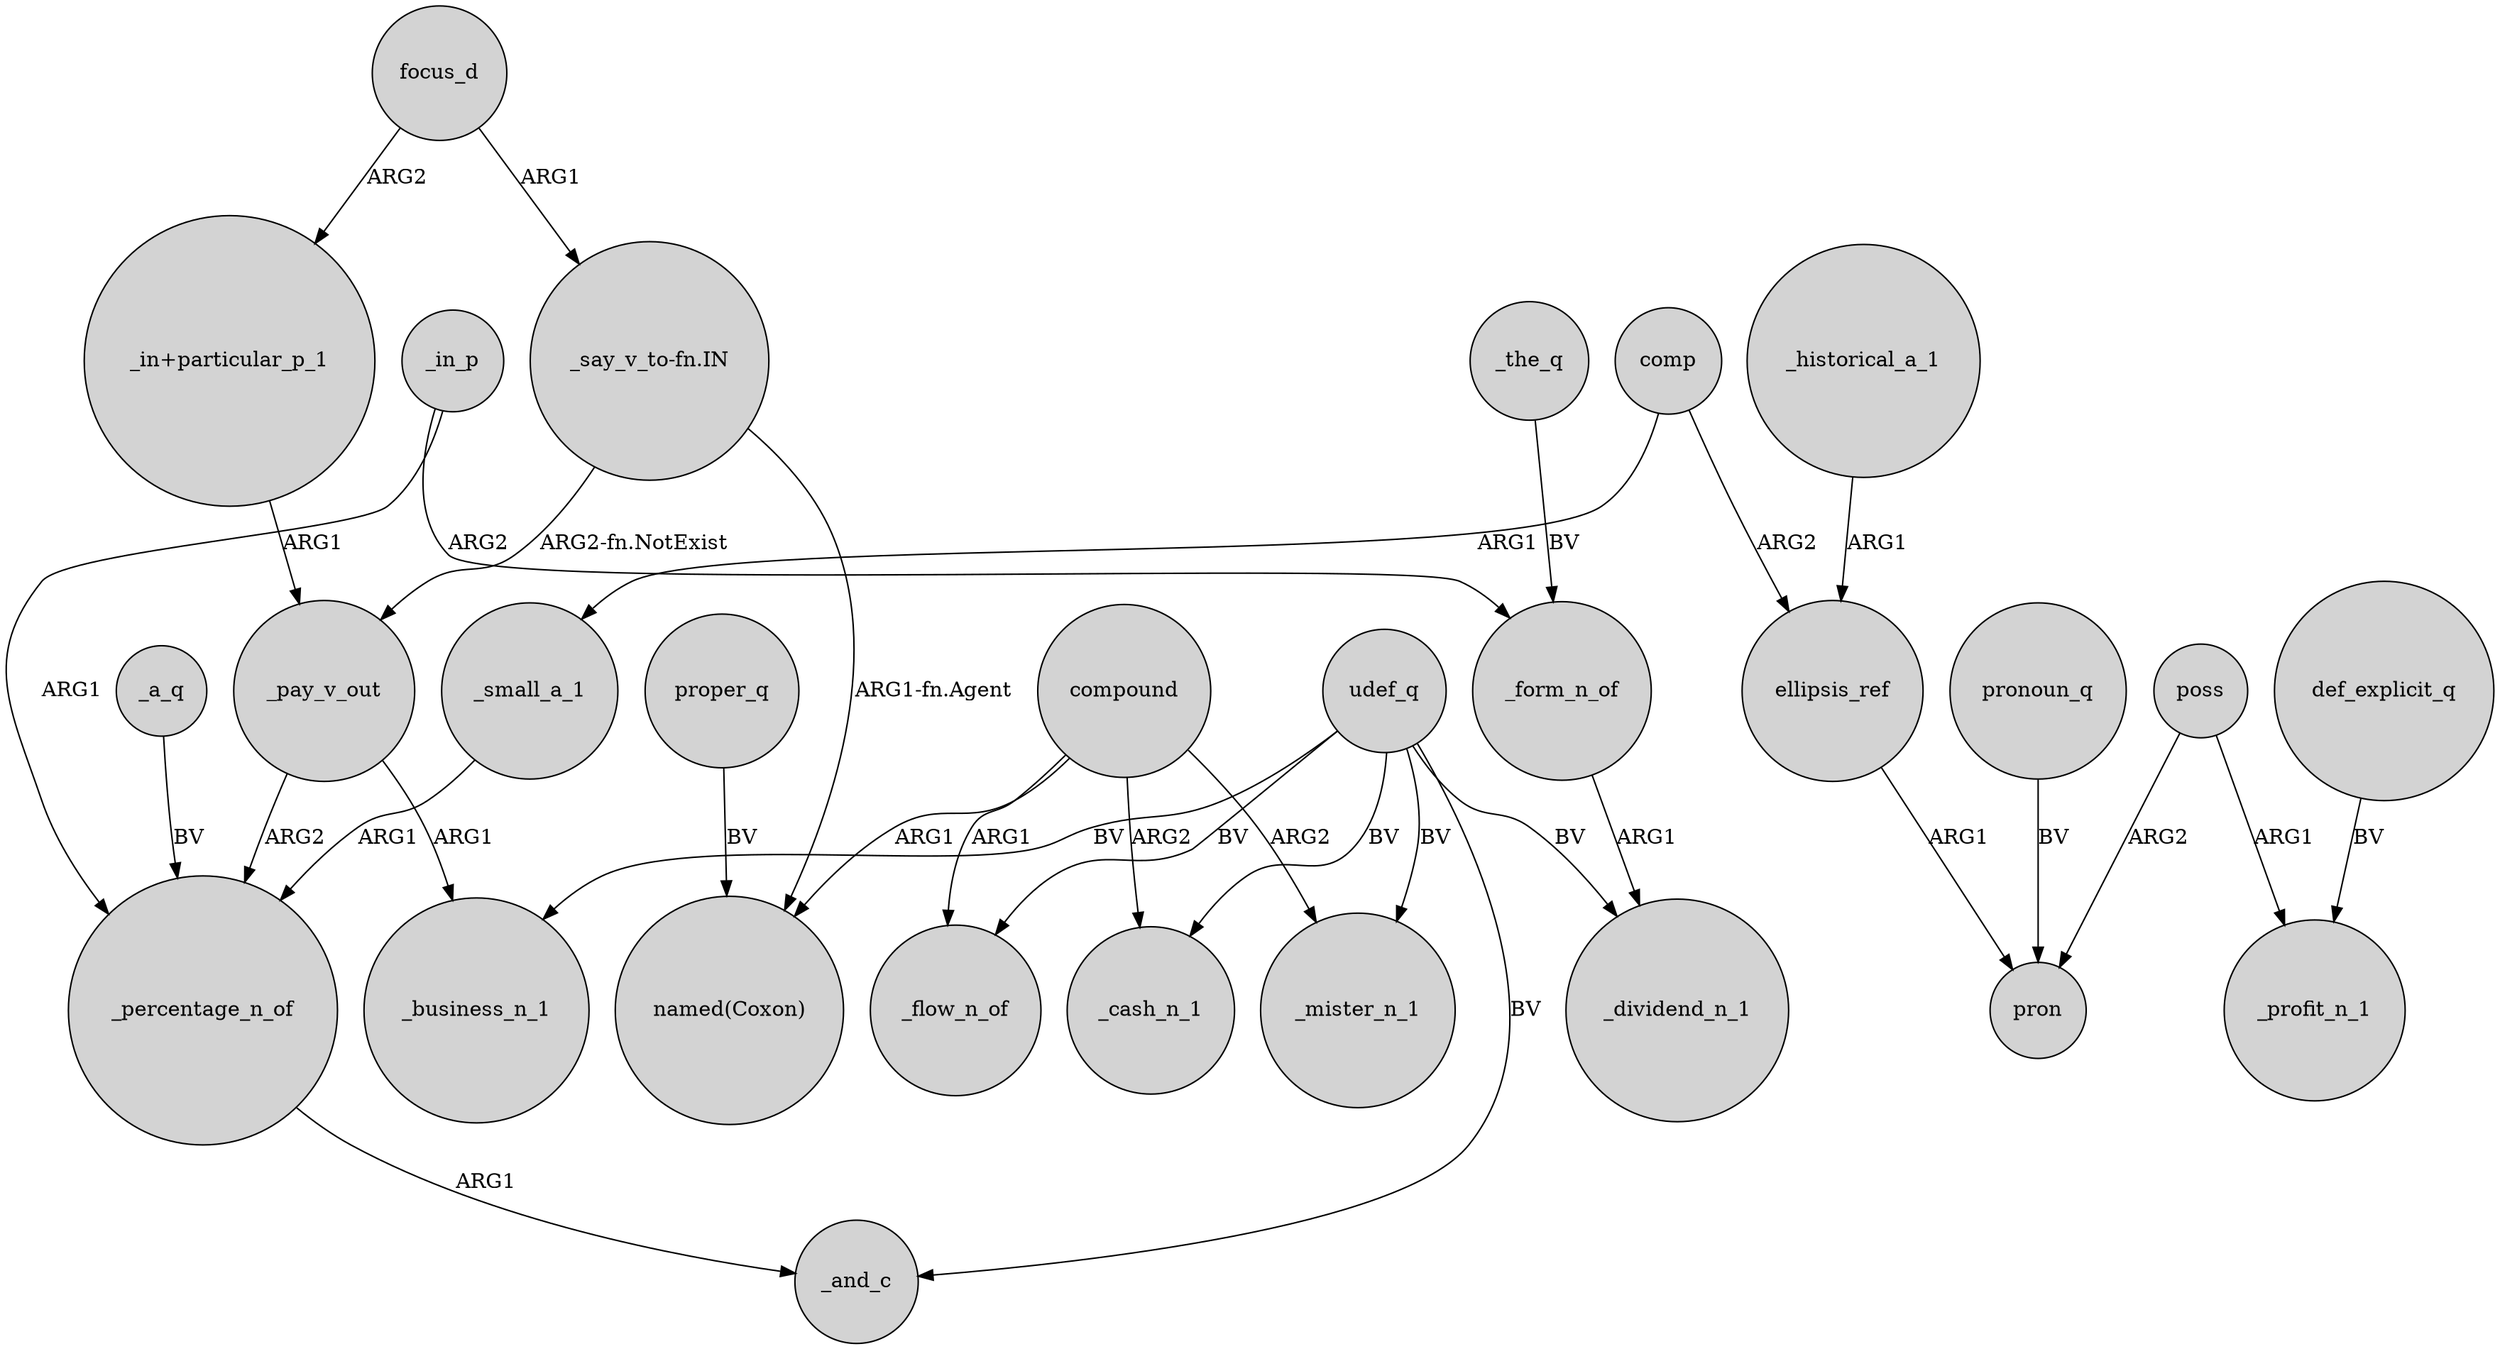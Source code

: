 digraph {
	node [shape=circle style=filled]
	_small_a_1 -> _percentage_n_of [label=ARG1]
	_a_q -> _percentage_n_of [label=BV]
	def_explicit_q -> _profit_n_1 [label=BV]
	_pay_v_out -> _business_n_1 [label=ARG1]
	comp -> ellipsis_ref [label=ARG2]
	poss -> pron [label=ARG2]
	compound -> "named(Coxon)" [label=ARG1]
	udef_q -> _cash_n_1 [label=BV]
	compound -> _mister_n_1 [label=ARG2]
	_historical_a_1 -> ellipsis_ref [label=ARG1]
	proper_q -> "named(Coxon)" [label=BV]
	compound -> _flow_n_of [label=ARG1]
	udef_q -> _mister_n_1 [label=BV]
	ellipsis_ref -> pron [label=ARG1]
	"_in+particular_p_1" -> _pay_v_out [label=ARG1]
	_form_n_of -> _dividend_n_1 [label=ARG1]
	focus_d -> "_in+particular_p_1" [label=ARG2]
	pronoun_q -> pron [label=BV]
	_in_p -> _percentage_n_of [label=ARG1]
	_pay_v_out -> _percentage_n_of [label=ARG2]
	comp -> _small_a_1 [label=ARG1]
	_in_p -> _form_n_of [label=ARG2]
	"_say_v_to-fn.IN" -> "named(Coxon)" [label="ARG1-fn.Agent"]
	udef_q -> _flow_n_of [label=BV]
	"_say_v_to-fn.IN" -> _pay_v_out [label="ARG2-fn.NotExist"]
	udef_q -> _business_n_1 [label=BV]
	compound -> _cash_n_1 [label=ARG2]
	poss -> _profit_n_1 [label=ARG1]
	_the_q -> _form_n_of [label=BV]
	udef_q -> _dividend_n_1 [label=BV]
	udef_q -> _and_c [label=BV]
	_percentage_n_of -> _and_c [label=ARG1]
	focus_d -> "_say_v_to-fn.IN" [label=ARG1]
}
